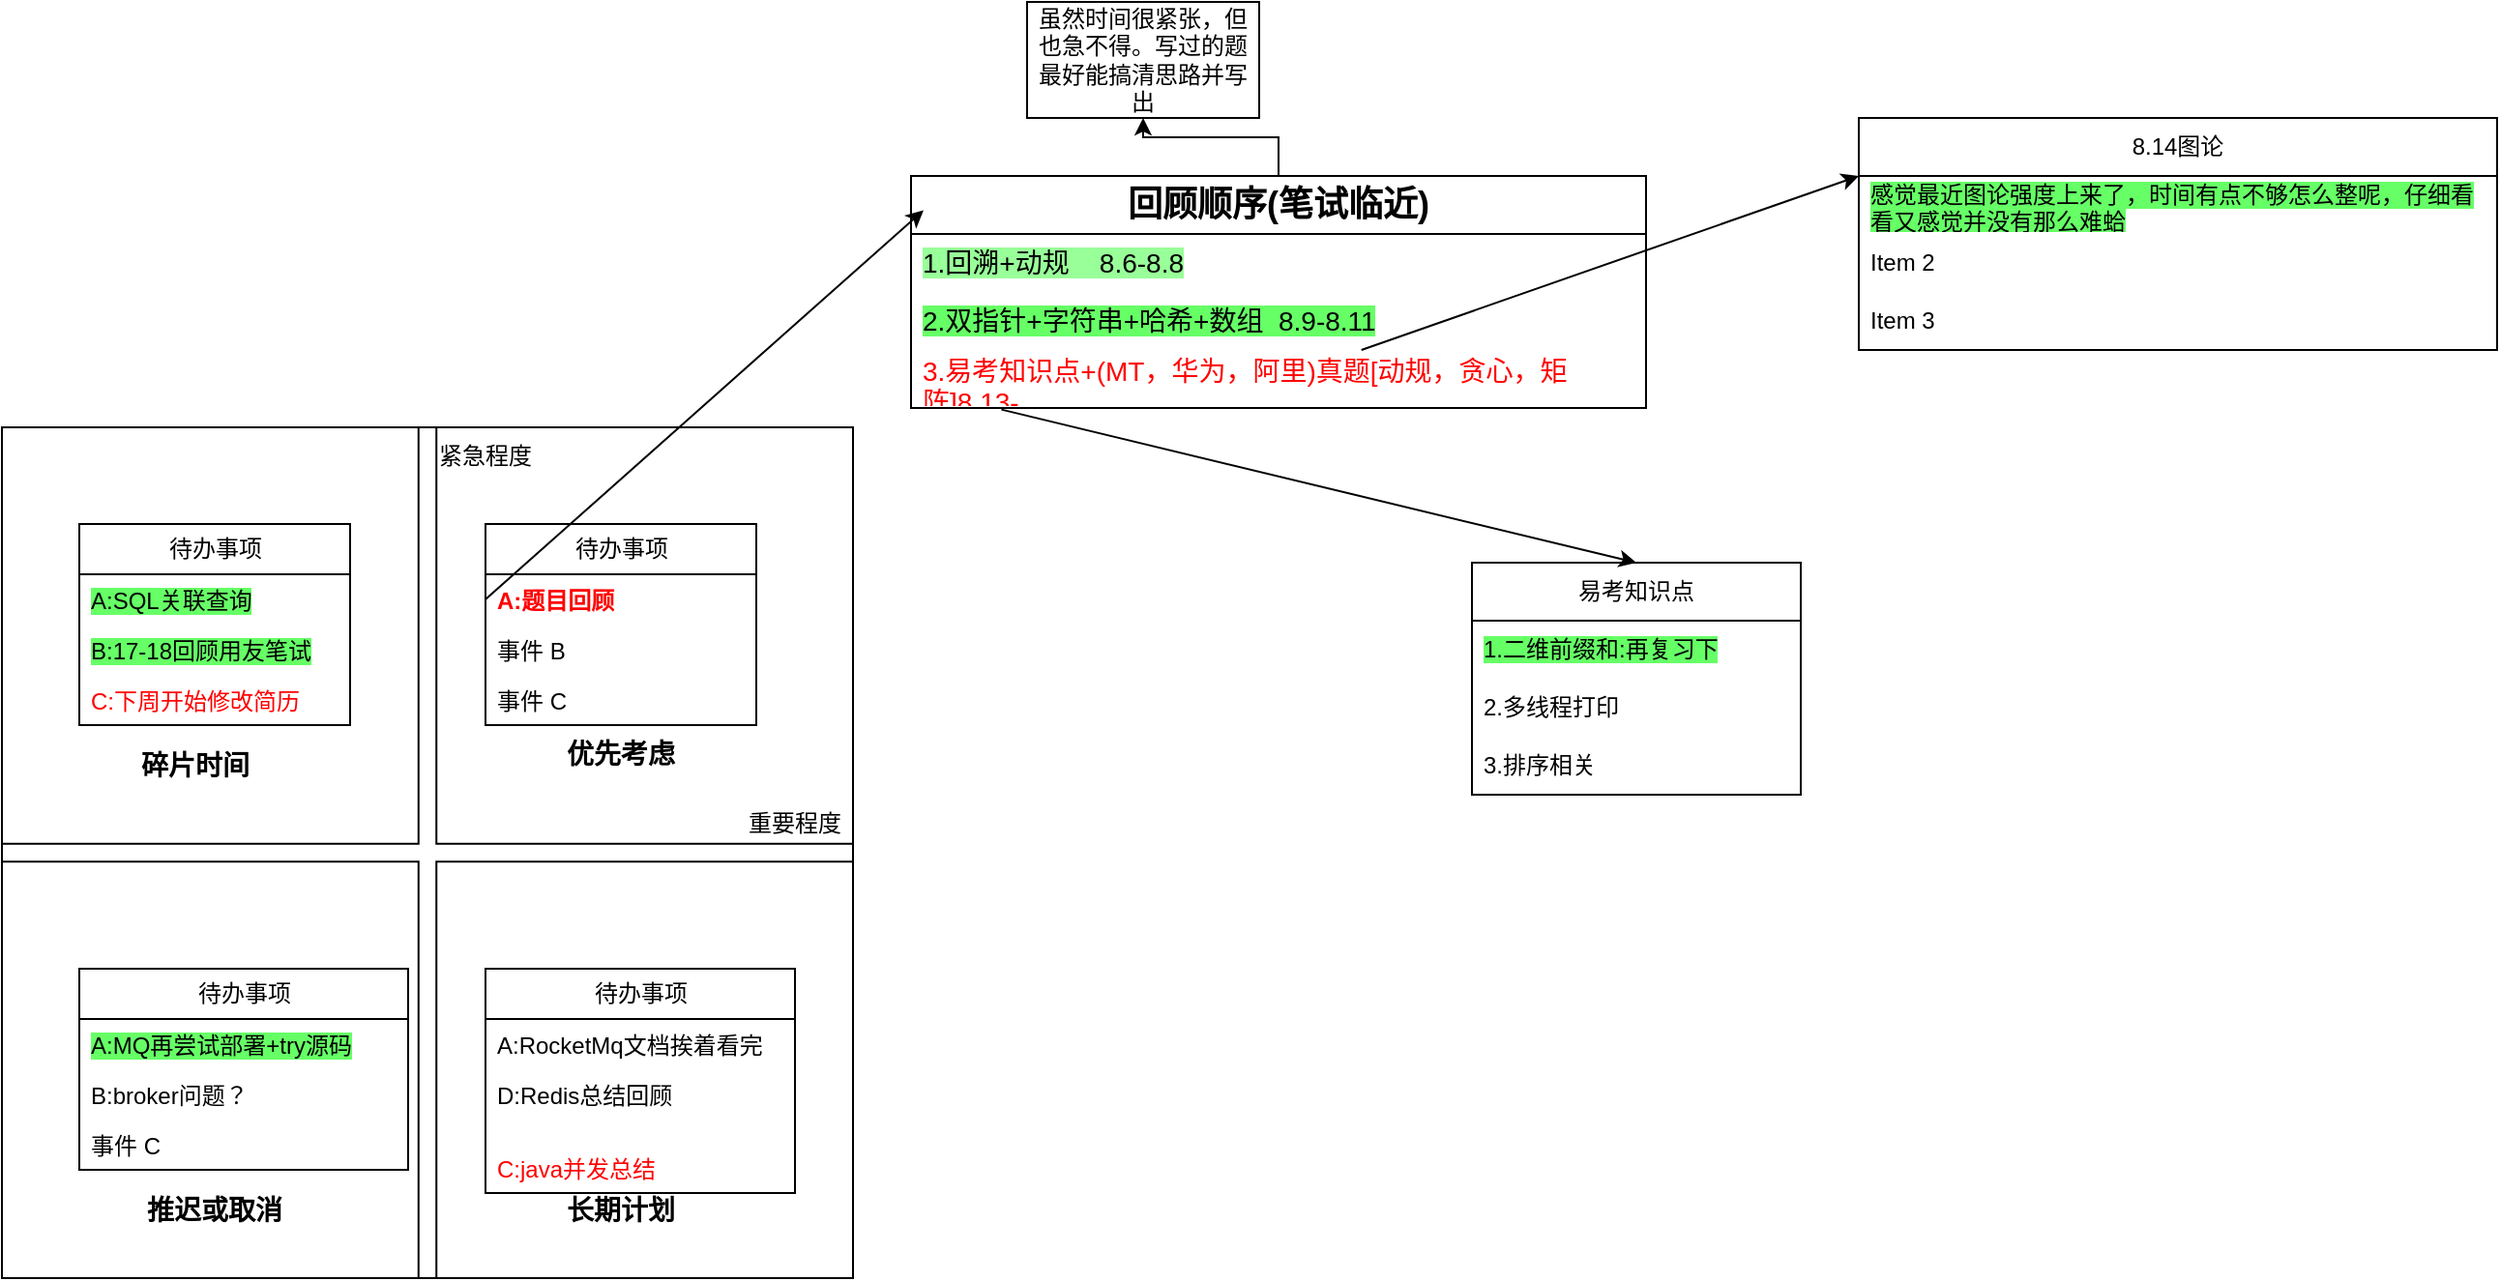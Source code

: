 <mxfile version="24.7.7">
  <diagram name="第 1 页" id="YK-qXCLHNTOcD6AwveKs">
    <mxGraphModel dx="1518" dy="1805" grid="1" gridSize="10" guides="1" tooltips="1" connect="1" arrows="1" fold="1" page="1" pageScale="1" pageWidth="827" pageHeight="1169" math="0" shadow="0">
      <root>
        <mxCell id="0" />
        <mxCell id="1" parent="0" />
        <mxCell id="bkFay2kI30OozLdDtkdy-1" value="" style="whiteSpace=wrap;html=1;aspect=fixed;movable=0;resizable=0;rotatable=0;deletable=0;editable=0;locked=1;connectable=0;" parent="1" vertex="1">
          <mxGeometry x="150" y="70" width="440" height="440" as="geometry" />
        </mxCell>
        <mxCell id="bkFay2kI30OozLdDtkdy-2" value="" style="shape=cross;whiteSpace=wrap;html=1;size=0.021;movable=0;resizable=0;rotatable=0;deletable=0;editable=0;locked=1;connectable=0;" parent="1" vertex="1">
          <mxGeometry x="150" y="70" width="440" height="440" as="geometry" />
        </mxCell>
        <mxCell id="bkFay2kI30OozLdDtkdy-16" value="重要程度" style="text;html=1;align=center;verticalAlign=middle;whiteSpace=wrap;rounded=0;movable=0;resizable=0;rotatable=0;deletable=0;editable=0;locked=1;connectable=0;" parent="1" vertex="1">
          <mxGeometry x="530" y="260" width="60" height="30" as="geometry" />
        </mxCell>
        <mxCell id="bkFay2kI30OozLdDtkdy-17" value="紧急程度" style="text;html=1;align=center;verticalAlign=middle;whiteSpace=wrap;rounded=0;movable=0;resizable=0;rotatable=0;deletable=0;editable=0;locked=1;connectable=0;" parent="1" vertex="1">
          <mxGeometry x="370" y="70" width="60" height="30" as="geometry" />
        </mxCell>
        <mxCell id="bkFay2kI30OozLdDtkdy-18" value="待办事项" style="swimlane;fontStyle=0;childLayout=stackLayout;horizontal=1;startSize=26;fillColor=none;horizontalStack=0;resizeParent=1;resizeParentMax=0;resizeLast=0;collapsible=1;marginBottom=0;html=1;" parent="1" vertex="1">
          <mxGeometry x="400" y="120" width="140" height="104" as="geometry" />
        </mxCell>
        <mxCell id="bkFay2kI30OozLdDtkdy-19" value="&lt;font color=&quot;#ff0000&quot;&gt;&lt;b&gt;A:题目回顾&lt;/b&gt;&lt;/font&gt;" style="text;strokeColor=none;fillColor=none;align=left;verticalAlign=top;spacingLeft=4;spacingRight=4;overflow=hidden;rotatable=0;points=[[0,0.5],[1,0.5]];portConstraint=eastwest;whiteSpace=wrap;html=1;" parent="bkFay2kI30OozLdDtkdy-18" vertex="1">
          <mxGeometry y="26" width="140" height="26" as="geometry" />
        </mxCell>
        <mxCell id="bkFay2kI30OozLdDtkdy-20" value="事件 B" style="text;strokeColor=none;fillColor=none;align=left;verticalAlign=top;spacingLeft=4;spacingRight=4;overflow=hidden;rotatable=0;points=[[0,0.5],[1,0.5]];portConstraint=eastwest;whiteSpace=wrap;html=1;" parent="bkFay2kI30OozLdDtkdy-18" vertex="1">
          <mxGeometry y="52" width="140" height="26" as="geometry" />
        </mxCell>
        <mxCell id="bkFay2kI30OozLdDtkdy-21" value="事件 C" style="text;strokeColor=none;fillColor=none;align=left;verticalAlign=top;spacingLeft=4;spacingRight=4;overflow=hidden;rotatable=0;points=[[0,0.5],[1,0.5]];portConstraint=eastwest;whiteSpace=wrap;html=1;" parent="bkFay2kI30OozLdDtkdy-18" vertex="1">
          <mxGeometry y="78" width="140" height="26" as="geometry" />
        </mxCell>
        <mxCell id="bkFay2kI30OozLdDtkdy-26" value="待办事项" style="swimlane;fontStyle=0;childLayout=stackLayout;horizontal=1;startSize=26;fillColor=none;horizontalStack=0;resizeParent=1;resizeParentMax=0;resizeLast=0;collapsible=1;marginBottom=0;html=1;" parent="1" vertex="1">
          <mxGeometry x="190" y="120" width="140" height="104" as="geometry" />
        </mxCell>
        <mxCell id="bkFay2kI30OozLdDtkdy-27" value="&lt;span style=&quot;background-color: rgb(102, 255, 102);&quot;&gt;A:SQL关联查询&lt;/span&gt;" style="text;strokeColor=none;fillColor=none;align=left;verticalAlign=top;spacingLeft=4;spacingRight=4;overflow=hidden;rotatable=0;points=[[0,0.5],[1,0.5]];portConstraint=eastwest;whiteSpace=wrap;html=1;" parent="bkFay2kI30OozLdDtkdy-26" vertex="1">
          <mxGeometry y="26" width="140" height="26" as="geometry" />
        </mxCell>
        <mxCell id="bkFay2kI30OozLdDtkdy-28" value="&lt;span style=&quot;background-color: rgb(102, 255, 102);&quot;&gt;B:17-18回顾用友笔试&lt;/span&gt;" style="text;strokeColor=none;fillColor=none;align=left;verticalAlign=top;spacingLeft=4;spacingRight=4;overflow=hidden;rotatable=0;points=[[0,0.5],[1,0.5]];portConstraint=eastwest;whiteSpace=wrap;html=1;" parent="bkFay2kI30OozLdDtkdy-26" vertex="1">
          <mxGeometry y="52" width="140" height="26" as="geometry" />
        </mxCell>
        <mxCell id="bkFay2kI30OozLdDtkdy-29" value="&lt;font color=&quot;#ff0000&quot;&gt;C:下周开始修改简历&lt;/font&gt;" style="text;strokeColor=none;fillColor=none;align=left;verticalAlign=top;spacingLeft=4;spacingRight=4;overflow=hidden;rotatable=0;points=[[0,0.5],[1,0.5]];portConstraint=eastwest;whiteSpace=wrap;html=1;" parent="bkFay2kI30OozLdDtkdy-26" vertex="1">
          <mxGeometry y="78" width="140" height="26" as="geometry" />
        </mxCell>
        <mxCell id="bkFay2kI30OozLdDtkdy-30" value="待办事项" style="swimlane;fontStyle=0;childLayout=stackLayout;horizontal=1;startSize=26;fillColor=none;horizontalStack=0;resizeParent=1;resizeParentMax=0;resizeLast=0;collapsible=1;marginBottom=0;html=1;" parent="1" vertex="1">
          <mxGeometry x="400" y="350" width="160" height="116" as="geometry" />
        </mxCell>
        <mxCell id="bkFay2kI30OozLdDtkdy-31" value="A:RocketMq文档挨着看完" style="text;strokeColor=none;fillColor=none;align=left;verticalAlign=top;spacingLeft=4;spacingRight=4;overflow=hidden;rotatable=0;points=[[0,0.5],[1,0.5]];portConstraint=eastwest;whiteSpace=wrap;html=1;" parent="bkFay2kI30OozLdDtkdy-30" vertex="1">
          <mxGeometry y="26" width="160" height="26" as="geometry" />
        </mxCell>
        <mxCell id="bkFay2kI30OozLdDtkdy-32" value="D:Redis总结回顾" style="text;strokeColor=none;fillColor=none;align=left;verticalAlign=top;spacingLeft=4;spacingRight=4;overflow=hidden;rotatable=0;points=[[0,0.5],[1,0.5]];portConstraint=eastwest;whiteSpace=wrap;html=1;" parent="bkFay2kI30OozLdDtkdy-30" vertex="1">
          <mxGeometry y="52" width="160" height="38" as="geometry" />
        </mxCell>
        <mxCell id="bkFay2kI30OozLdDtkdy-33" value="&lt;font color=&quot;#ff0000&quot;&gt;C:java并发总结&lt;/font&gt;" style="text;strokeColor=none;fillColor=none;align=left;verticalAlign=top;spacingLeft=4;spacingRight=4;overflow=hidden;rotatable=0;points=[[0,0.5],[1,0.5]];portConstraint=eastwest;whiteSpace=wrap;html=1;" parent="bkFay2kI30OozLdDtkdy-30" vertex="1">
          <mxGeometry y="90" width="160" height="26" as="geometry" />
        </mxCell>
        <mxCell id="bkFay2kI30OozLdDtkdy-34" value="待办事项" style="swimlane;fontStyle=0;childLayout=stackLayout;horizontal=1;startSize=26;fillColor=none;horizontalStack=0;resizeParent=1;resizeParentMax=0;resizeLast=0;collapsible=1;marginBottom=0;html=1;" parent="1" vertex="1">
          <mxGeometry x="190" y="350" width="170" height="104" as="geometry" />
        </mxCell>
        <mxCell id="bkFay2kI30OozLdDtkdy-35" value="&lt;span style=&quot;background-color: rgb(102, 255, 102);&quot;&gt;A:MQ再尝试部署+try源码&lt;/span&gt;" style="text;strokeColor=none;fillColor=none;align=left;verticalAlign=top;spacingLeft=4;spacingRight=4;overflow=hidden;rotatable=0;points=[[0,0.5],[1,0.5]];portConstraint=eastwest;whiteSpace=wrap;html=1;" parent="bkFay2kI30OozLdDtkdy-34" vertex="1">
          <mxGeometry y="26" width="170" height="26" as="geometry" />
        </mxCell>
        <mxCell id="bkFay2kI30OozLdDtkdy-36" value="B:broker问题？" style="text;strokeColor=none;fillColor=none;align=left;verticalAlign=top;spacingLeft=4;spacingRight=4;overflow=hidden;rotatable=0;points=[[0,0.5],[1,0.5]];portConstraint=eastwest;whiteSpace=wrap;html=1;" parent="bkFay2kI30OozLdDtkdy-34" vertex="1">
          <mxGeometry y="52" width="170" height="26" as="geometry" />
        </mxCell>
        <mxCell id="bkFay2kI30OozLdDtkdy-37" value="事件 C" style="text;strokeColor=none;fillColor=none;align=left;verticalAlign=top;spacingLeft=4;spacingRight=4;overflow=hidden;rotatable=0;points=[[0,0.5],[1,0.5]];portConstraint=eastwest;whiteSpace=wrap;html=1;" parent="bkFay2kI30OozLdDtkdy-34" vertex="1">
          <mxGeometry y="78" width="170" height="26" as="geometry" />
        </mxCell>
        <mxCell id="bkFay2kI30OozLdDtkdy-40" value="&lt;b&gt;&lt;font style=&quot;font-size: 14px;&quot;&gt;优先考虑&lt;/font&gt;&lt;/b&gt;" style="text;html=1;align=center;verticalAlign=middle;whiteSpace=wrap;rounded=0;" parent="1" vertex="1">
          <mxGeometry x="440" y="224" width="60" height="30" as="geometry" />
        </mxCell>
        <mxCell id="bkFay2kI30OozLdDtkdy-42" value="&lt;b&gt;&lt;font style=&quot;font-size: 14px;&quot;&gt;长期计划&lt;/font&gt;&lt;/b&gt;" style="text;html=1;align=center;verticalAlign=middle;whiteSpace=wrap;rounded=0;" parent="1" vertex="1">
          <mxGeometry x="440" y="460" width="60" height="30" as="geometry" />
        </mxCell>
        <mxCell id="bkFay2kI30OozLdDtkdy-43" value="&lt;b&gt;&lt;font style=&quot;font-size: 14px;&quot;&gt;推迟或取消&lt;/font&gt;&lt;/b&gt;" style="text;html=1;align=center;verticalAlign=middle;whiteSpace=wrap;rounded=0;" parent="1" vertex="1">
          <mxGeometry x="220" y="460" width="80" height="30" as="geometry" />
        </mxCell>
        <mxCell id="bkFay2kI30OozLdDtkdy-44" value="&lt;b&gt;&lt;font style=&quot;font-size: 14px;&quot;&gt;碎片时间&lt;/font&gt;&lt;/b&gt;" style="text;html=1;align=center;verticalAlign=middle;whiteSpace=wrap;rounded=0;" parent="1" vertex="1">
          <mxGeometry x="220" y="230" width="60" height="30" as="geometry" />
        </mxCell>
        <mxCell id="3yx9cLgcqGGMEBAz-jJ8-8" value="" style="edgeStyle=orthogonalEdgeStyle;rounded=0;orthogonalLoop=1;jettySize=auto;html=1;" parent="1" source="AVO1VHC4pjN46dpbJwkv-1" target="3yx9cLgcqGGMEBAz-jJ8-7" edge="1">
          <mxGeometry relative="1" as="geometry" />
        </mxCell>
        <mxCell id="AVO1VHC4pjN46dpbJwkv-1" value="&lt;h2&gt;回顾顺序(笔试临近)&lt;/h2&gt;" style="swimlane;fontStyle=0;childLayout=stackLayout;horizontal=1;startSize=30;horizontalStack=0;resizeParent=1;resizeParentMax=0;resizeLast=0;collapsible=1;marginBottom=0;whiteSpace=wrap;html=1;" parent="1" vertex="1">
          <mxGeometry x="620" y="-60" width="380" height="120" as="geometry" />
        </mxCell>
        <mxCell id="AVO1VHC4pjN46dpbJwkv-2" value="&lt;font style=&quot;font-size: 14px; background-color: rgb(153, 255, 153);&quot;&gt;1.回溯+动规&amp;nbsp; &amp;nbsp; 8.6-8.8&lt;/font&gt;" style="text;strokeColor=none;fillColor=none;align=left;verticalAlign=middle;spacingLeft=4;spacingRight=4;overflow=hidden;points=[[0,0.5],[1,0.5]];portConstraint=eastwest;rotatable=0;whiteSpace=wrap;html=1;" parent="AVO1VHC4pjN46dpbJwkv-1" vertex="1">
          <mxGeometry y="30" width="380" height="30" as="geometry" />
        </mxCell>
        <mxCell id="AVO1VHC4pjN46dpbJwkv-3" value="&lt;font style=&quot;font-size: 14px; background-color: rgb(102, 255, 102);&quot;&gt;2.双指针+字符串+哈希+数组&amp;nbsp; 8.9-8.11&lt;/font&gt;" style="text;strokeColor=none;fillColor=none;align=left;verticalAlign=middle;spacingLeft=4;spacingRight=4;overflow=hidden;points=[[0,0.5],[1,0.5]];portConstraint=eastwest;rotatable=0;whiteSpace=wrap;html=1;" parent="AVO1VHC4pjN46dpbJwkv-1" vertex="1">
          <mxGeometry y="60" width="380" height="30" as="geometry" />
        </mxCell>
        <mxCell id="AVO1VHC4pjN46dpbJwkv-4" value="&lt;span style=&quot;font-size: 14px;&quot;&gt;&lt;font color=&quot;#ff0000&quot;&gt;3.易考知识点+(MT，华为，阿里)真题[动规，贪心，矩阵]8.13-&lt;/font&gt;&lt;/span&gt;" style="text;strokeColor=none;fillColor=none;align=left;verticalAlign=middle;spacingLeft=4;spacingRight=4;overflow=hidden;points=[[0,0.5],[1,0.5]];portConstraint=eastwest;rotatable=0;whiteSpace=wrap;html=1;" parent="AVO1VHC4pjN46dpbJwkv-1" vertex="1">
          <mxGeometry y="90" width="380" height="30" as="geometry" />
        </mxCell>
        <mxCell id="AVO1VHC4pjN46dpbJwkv-5" value="" style="endArrow=classic;html=1;rounded=0;entryX=0.017;entryY=0.148;entryDx=0;entryDy=0;entryPerimeter=0;exitX=0;exitY=0.5;exitDx=0;exitDy=0;" parent="1" source="bkFay2kI30OozLdDtkdy-19" target="AVO1VHC4pjN46dpbJwkv-1" edge="1">
          <mxGeometry width="50" height="50" relative="1" as="geometry">
            <mxPoint x="620" y="180" as="sourcePoint" />
            <mxPoint x="670" y="130" as="targetPoint" />
          </mxGeometry>
        </mxCell>
        <mxCell id="3yx9cLgcqGGMEBAz-jJ8-7" value="虽然时间很紧张，但也急不得。写过的题最好能搞清思路并写出" style="whiteSpace=wrap;html=1;fontStyle=0;startSize=30;" parent="1" vertex="1">
          <mxGeometry x="680" y="-150" width="120" height="60" as="geometry" />
        </mxCell>
        <mxCell id="CCw6WcgagwE9yDNql_Bf-1" value="易考知识点" style="swimlane;fontStyle=0;childLayout=stackLayout;horizontal=1;startSize=30;horizontalStack=0;resizeParent=1;resizeParentMax=0;resizeLast=0;collapsible=1;marginBottom=0;whiteSpace=wrap;html=1;" parent="1" vertex="1">
          <mxGeometry x="910" y="140" width="170" height="120" as="geometry" />
        </mxCell>
        <mxCell id="CCw6WcgagwE9yDNql_Bf-2" value="&lt;span style=&quot;background-color: rgb(102, 255, 102);&quot;&gt;1.二维前缀和:再复习下&lt;/span&gt;" style="text;strokeColor=none;fillColor=none;align=left;verticalAlign=middle;spacingLeft=4;spacingRight=4;overflow=hidden;points=[[0,0.5],[1,0.5]];portConstraint=eastwest;rotatable=0;whiteSpace=wrap;html=1;" parent="CCw6WcgagwE9yDNql_Bf-1" vertex="1">
          <mxGeometry y="30" width="170" height="30" as="geometry" />
        </mxCell>
        <mxCell id="CCw6WcgagwE9yDNql_Bf-3" value="2.多线程打印" style="text;strokeColor=none;fillColor=none;align=left;verticalAlign=middle;spacingLeft=4;spacingRight=4;overflow=hidden;points=[[0,0.5],[1,0.5]];portConstraint=eastwest;rotatable=0;whiteSpace=wrap;html=1;" parent="CCw6WcgagwE9yDNql_Bf-1" vertex="1">
          <mxGeometry y="60" width="170" height="30" as="geometry" />
        </mxCell>
        <mxCell id="CCw6WcgagwE9yDNql_Bf-4" value="3.排序相关" style="text;strokeColor=none;fillColor=none;align=left;verticalAlign=middle;spacingLeft=4;spacingRight=4;overflow=hidden;points=[[0,0.5],[1,0.5]];portConstraint=eastwest;rotatable=0;whiteSpace=wrap;html=1;" parent="CCw6WcgagwE9yDNql_Bf-1" vertex="1">
          <mxGeometry y="90" width="170" height="30" as="geometry" />
        </mxCell>
        <mxCell id="CCw6WcgagwE9yDNql_Bf-5" value="" style="endArrow=classic;html=1;rounded=0;exitX=0.123;exitY=1.027;exitDx=0;exitDy=0;exitPerimeter=0;entryX=0.5;entryY=0;entryDx=0;entryDy=0;" parent="1" source="AVO1VHC4pjN46dpbJwkv-4" target="CCw6WcgagwE9yDNql_Bf-1" edge="1">
          <mxGeometry width="50" height="50" relative="1" as="geometry">
            <mxPoint x="680" y="150" as="sourcePoint" />
            <mxPoint x="730" y="100" as="targetPoint" />
          </mxGeometry>
        </mxCell>
        <mxCell id="5ypfsMlxSQ4aQnas-s5K-1" value="8.14图论" style="swimlane;fontStyle=0;childLayout=stackLayout;horizontal=1;startSize=30;horizontalStack=0;resizeParent=1;resizeParentMax=0;resizeLast=0;collapsible=1;marginBottom=0;whiteSpace=wrap;html=1;" parent="1" vertex="1">
          <mxGeometry x="1110" y="-90" width="330" height="120" as="geometry" />
        </mxCell>
        <mxCell id="5ypfsMlxSQ4aQnas-s5K-2" value="&lt;span style=&quot;background-color: rgb(102, 255, 102);&quot;&gt;感觉最近图论强度上来了，时间有点不够怎么整呢，仔细看看又感觉并没有那么难蛤&lt;/span&gt;" style="text;strokeColor=none;fillColor=none;align=left;verticalAlign=middle;spacingLeft=4;spacingRight=4;overflow=hidden;points=[[0,0.5],[1,0.5]];portConstraint=eastwest;rotatable=0;whiteSpace=wrap;html=1;" parent="5ypfsMlxSQ4aQnas-s5K-1" vertex="1">
          <mxGeometry y="30" width="330" height="30" as="geometry" />
        </mxCell>
        <mxCell id="5ypfsMlxSQ4aQnas-s5K-3" value="Item 2" style="text;strokeColor=none;fillColor=none;align=left;verticalAlign=middle;spacingLeft=4;spacingRight=4;overflow=hidden;points=[[0,0.5],[1,0.5]];portConstraint=eastwest;rotatable=0;whiteSpace=wrap;html=1;" parent="5ypfsMlxSQ4aQnas-s5K-1" vertex="1">
          <mxGeometry y="60" width="330" height="30" as="geometry" />
        </mxCell>
        <mxCell id="5ypfsMlxSQ4aQnas-s5K-4" value="Item 3" style="text;strokeColor=none;fillColor=none;align=left;verticalAlign=middle;spacingLeft=4;spacingRight=4;overflow=hidden;points=[[0,0.5],[1,0.5]];portConstraint=eastwest;rotatable=0;whiteSpace=wrap;html=1;" parent="5ypfsMlxSQ4aQnas-s5K-1" vertex="1">
          <mxGeometry y="90" width="330" height="30" as="geometry" />
        </mxCell>
        <mxCell id="5ypfsMlxSQ4aQnas-s5K-5" value="" style="endArrow=classic;html=1;rounded=0;entryX=0;entryY=0.25;entryDx=0;entryDy=0;" parent="1" source="AVO1VHC4pjN46dpbJwkv-4" target="5ypfsMlxSQ4aQnas-s5K-1" edge="1">
          <mxGeometry width="50" height="50" relative="1" as="geometry">
            <mxPoint x="1050" y="60" as="sourcePoint" />
            <mxPoint x="1100" y="10" as="targetPoint" />
          </mxGeometry>
        </mxCell>
      </root>
    </mxGraphModel>
  </diagram>
</mxfile>
